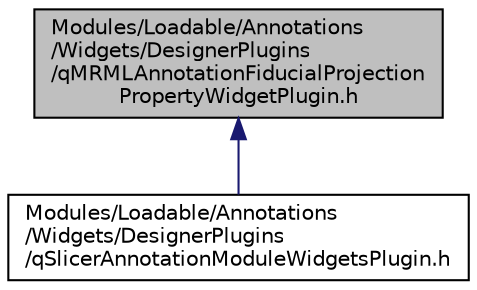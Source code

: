 digraph "Modules/Loadable/Annotations/Widgets/DesignerPlugins/qMRMLAnnotationFiducialProjectionPropertyWidgetPlugin.h"
{
  bgcolor="transparent";
  edge [fontname="Helvetica",fontsize="10",labelfontname="Helvetica",labelfontsize="10"];
  node [fontname="Helvetica",fontsize="10",shape=record];
  Node5 [label="Modules/Loadable/Annotations\l/Widgets/DesignerPlugins\l/qMRMLAnnotationFiducialProjection\lPropertyWidgetPlugin.h",height=0.2,width=0.4,color="black", fillcolor="grey75", style="filled", fontcolor="black"];
  Node5 -> Node6 [dir="back",color="midnightblue",fontsize="10",style="solid",fontname="Helvetica"];
  Node6 [label="Modules/Loadable/Annotations\l/Widgets/DesignerPlugins\l/qSlicerAnnotationModuleWidgetsPlugin.h",height=0.2,width=0.4,color="black",URL="$qSlicerAnnotationModuleWidgetsPlugin_8h.html"];
}

